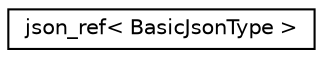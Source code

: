 digraph "Graphical Class Hierarchy"
{
 // LATEX_PDF_SIZE
  edge [fontname="Helvetica",fontsize="10",labelfontname="Helvetica",labelfontsize="10"];
  node [fontname="Helvetica",fontsize="10",shape=record];
  rankdir="LR";
  Node0 [label="json_ref\< BasicJsonType \>",height=0.2,width=0.4,color="black", fillcolor="white", style="filled",URL="$classdetail_1_1json__ref.html",tooltip=" "];
}
